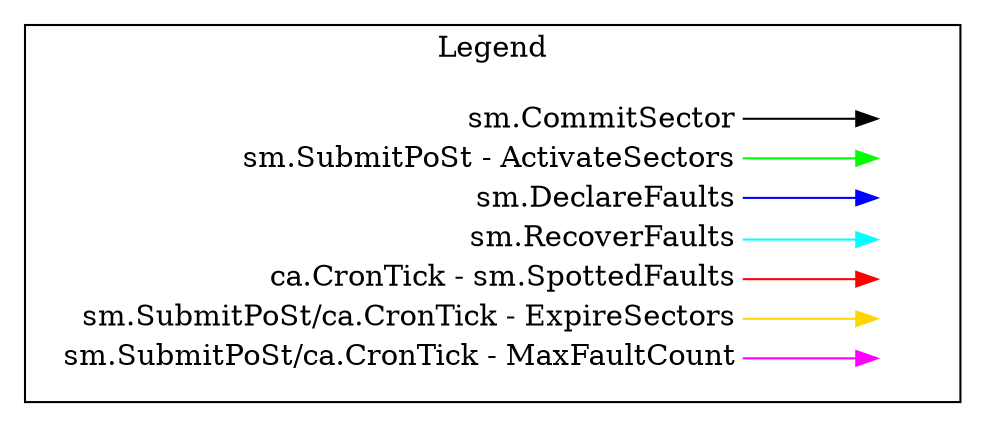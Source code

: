 digraph {
  rankdir=LR
  node [shape=plaintext]
  subgraph cluster_01 {
    // black: sm.CommitSector
    // green: sm.SubmitPoSt - ActivateSectors
    // blue: sm.DeclareFaults
    // cyan: sm.RecoverFaults
    // red: ca.CronTick -> sm.SpottedFaults
    // gold: sm.SubmitPoSt/ca.CronTick - ExpireSectors
    // magenta: -> sm.SubmitPoSt/ca.CronTick - MaxFaultCount
    label = "Legend";
    key [label=<<table border="0" cellpadding="2" cellspacing="0" cellborder="0">
      <tr><td align="right" port="i1">sm.CommitSector</td></tr>
      <tr><td align="right" port="i2">sm.SubmitPoSt - ActivateSectors</td></tr>
      <tr><td align="right" port="i3">sm.DeclareFaults</td></tr>
      <tr><td align="right" port="i4">sm.RecoverFaults</td></tr>
      <tr><td align="right" port="i5">ca.CronTick - sm.SpottedFaults</td></tr>
      <tr><td align="right" port="i6">sm.SubmitPoSt/ca.CronTick - ExpireSectors</td></tr>
      <tr><td align="right" port="i7">sm.SubmitPoSt/ca.CronTick - MaxFaultCount</td></tr>

      </table>>]
    key2 [label=<<table border="0" cellpadding="2" cellspacing="0" cellborder="0">
      <tr><td port="i1">&nbsp;</td></tr>
      <tr><td port="i2">&nbsp;</td></tr>
      <tr><td port="i3">&nbsp;</td></tr>
      <tr><td port="i4">&nbsp;</td></tr>
      <tr><td port="i5">&nbsp;</td></tr>
      <tr><td port="i6">&nbsp;</td></tr>
      <tr><td port="i7">&nbsp;</td></tr>
      </table>>]
    key:i1:e -> key2:i1:w [color=black]
    key:i2:e -> key2:i2:w [color=green]
    key:i3:e -> key2:i3:w [color=blue]
    key:i4:e -> key2:i4:w [color=cyan]
    key:i5:e -> key2:i5:w [color=red]
    key:i6:e -> key2:i6:w [color=gold]
    key:i7:e -> key2:i7:w [color=magenta]
  }
}
